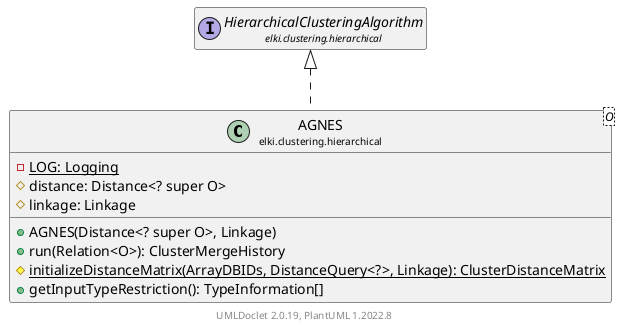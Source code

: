 @startuml
    remove .*\.(Instance|Par|Parameterizer|Factory)$
    set namespaceSeparator none
    hide empty fields
    hide empty methods

    class "<size:14>AGNES\n<size:10>elki.clustering.hierarchical" as elki.clustering.hierarchical.AGNES<O> [[AGNES.html]] {
        {static} -LOG: Logging
        #distance: Distance<? super O>
        #linkage: Linkage
        +AGNES(Distance<? super O>, Linkage)
        +run(Relation<O>): ClusterMergeHistory
        {static} #initializeDistanceMatrix(ArrayDBIDs, DistanceQuery<?>, Linkage): ClusterDistanceMatrix
        +getInputTypeRestriction(): TypeInformation[]
    }

    interface "<size:14>HierarchicalClusteringAlgorithm\n<size:10>elki.clustering.hierarchical" as elki.clustering.hierarchical.HierarchicalClusteringAlgorithm [[HierarchicalClusteringAlgorithm.html]]
    class "<size:14>AGNES.Instance\n<size:10>elki.clustering.hierarchical" as elki.clustering.hierarchical.AGNES.Instance [[AGNES.Instance.html]]
    class "<size:14>AGNES.Par\n<size:10>elki.clustering.hierarchical" as elki.clustering.hierarchical.AGNES.Par<O>

    elki.clustering.hierarchical.HierarchicalClusteringAlgorithm <|.. elki.clustering.hierarchical.AGNES
    elki.clustering.hierarchical.AGNES +-- elki.clustering.hierarchical.AGNES.Instance
    elki.clustering.hierarchical.AGNES +-- elki.clustering.hierarchical.AGNES.Par

    center footer UMLDoclet 2.0.19, PlantUML 1.2022.8
@enduml
